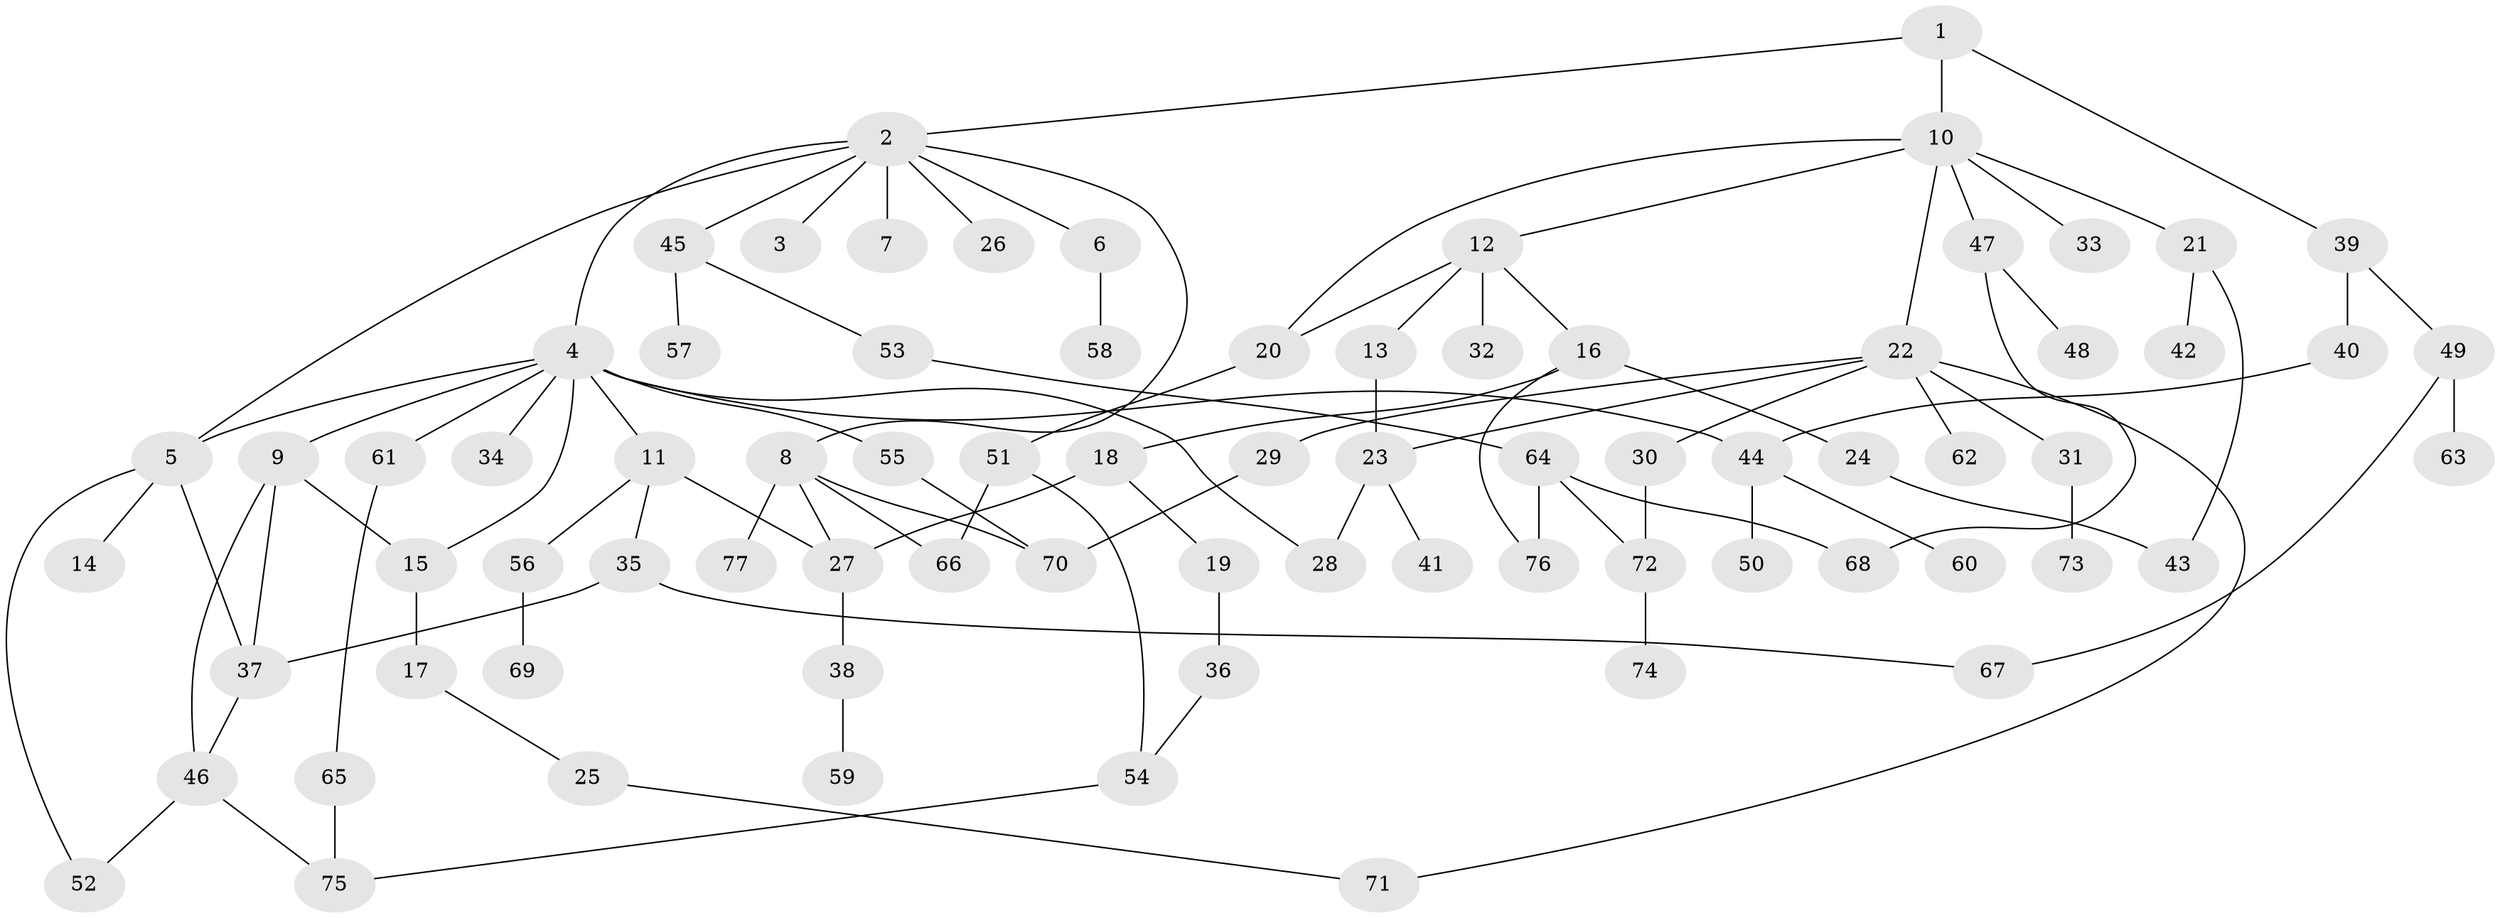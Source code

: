 // coarse degree distribution, {3: 0.18421052631578946, 16: 0.02631578947368421, 1: 0.3157894736842105, 5: 0.10526315789473684, 9: 0.02631578947368421, 6: 0.02631578947368421, 4: 0.05263157894736842, 2: 0.2631578947368421}
// Generated by graph-tools (version 1.1) at 2025/16/03/04/25 18:16:57]
// undirected, 77 vertices, 100 edges
graph export_dot {
graph [start="1"]
  node [color=gray90,style=filled];
  1;
  2;
  3;
  4;
  5;
  6;
  7;
  8;
  9;
  10;
  11;
  12;
  13;
  14;
  15;
  16;
  17;
  18;
  19;
  20;
  21;
  22;
  23;
  24;
  25;
  26;
  27;
  28;
  29;
  30;
  31;
  32;
  33;
  34;
  35;
  36;
  37;
  38;
  39;
  40;
  41;
  42;
  43;
  44;
  45;
  46;
  47;
  48;
  49;
  50;
  51;
  52;
  53;
  54;
  55;
  56;
  57;
  58;
  59;
  60;
  61;
  62;
  63;
  64;
  65;
  66;
  67;
  68;
  69;
  70;
  71;
  72;
  73;
  74;
  75;
  76;
  77;
  1 -- 2;
  1 -- 10;
  1 -- 39;
  2 -- 3;
  2 -- 4;
  2 -- 6;
  2 -- 7;
  2 -- 8;
  2 -- 26;
  2 -- 45;
  2 -- 5;
  4 -- 5;
  4 -- 9;
  4 -- 11;
  4 -- 15;
  4 -- 34;
  4 -- 55;
  4 -- 61;
  4 -- 28;
  4 -- 44;
  5 -- 14;
  5 -- 37;
  5 -- 52;
  6 -- 58;
  8 -- 27;
  8 -- 77;
  8 -- 66;
  8 -- 70;
  9 -- 46;
  9 -- 37;
  9 -- 15;
  10 -- 12;
  10 -- 21;
  10 -- 22;
  10 -- 33;
  10 -- 47;
  10 -- 20;
  11 -- 35;
  11 -- 56;
  11 -- 27;
  12 -- 13;
  12 -- 16;
  12 -- 20;
  12 -- 32;
  13 -- 23;
  15 -- 17;
  16 -- 18;
  16 -- 24;
  16 -- 76;
  17 -- 25;
  18 -- 19;
  18 -- 27;
  19 -- 36;
  20 -- 51;
  21 -- 42;
  21 -- 43;
  22 -- 29;
  22 -- 30;
  22 -- 31;
  22 -- 62;
  22 -- 71;
  22 -- 23;
  23 -- 28;
  23 -- 41;
  24 -- 43;
  25 -- 71;
  27 -- 38;
  29 -- 70;
  30 -- 72;
  31 -- 73;
  35 -- 67;
  35 -- 37;
  36 -- 54;
  37 -- 46;
  38 -- 59;
  39 -- 40;
  39 -- 49;
  40 -- 44;
  44 -- 50;
  44 -- 60;
  45 -- 53;
  45 -- 57;
  46 -- 52;
  46 -- 75;
  47 -- 48;
  47 -- 68;
  49 -- 63;
  49 -- 67;
  51 -- 54;
  51 -- 66;
  53 -- 64;
  54 -- 75;
  55 -- 70;
  56 -- 69;
  61 -- 65;
  64 -- 68;
  64 -- 72;
  64 -- 76;
  65 -- 75;
  72 -- 74;
}
